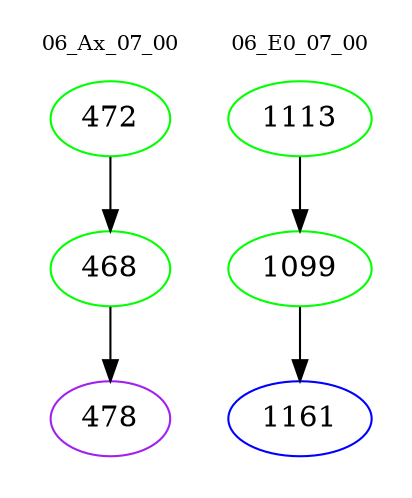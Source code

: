 digraph{
subgraph cluster_0 {
color = white
label = "06_Ax_07_00";
fontsize=10;
T0_472 [label="472", color="green"]
T0_472 -> T0_468 [color="black"]
T0_468 [label="468", color="green"]
T0_468 -> T0_478 [color="black"]
T0_478 [label="478", color="purple"]
}
subgraph cluster_1 {
color = white
label = "06_E0_07_00";
fontsize=10;
T1_1113 [label="1113", color="green"]
T1_1113 -> T1_1099 [color="black"]
T1_1099 [label="1099", color="green"]
T1_1099 -> T1_1161 [color="black"]
T1_1161 [label="1161", color="blue"]
}
}
